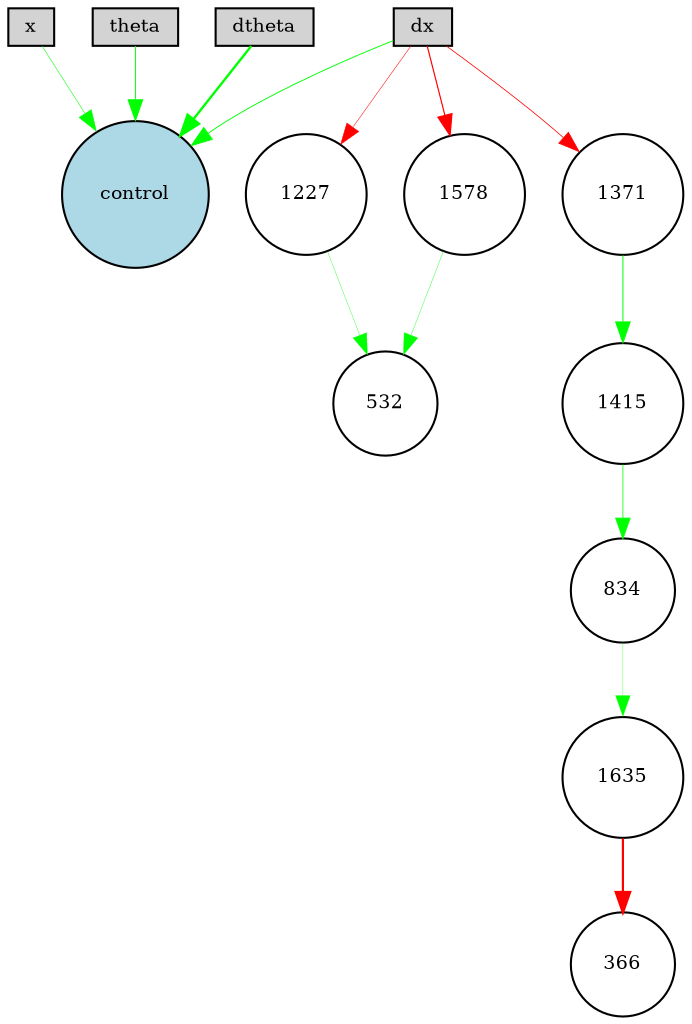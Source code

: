 digraph {
	node [fontsize=9 height=0.2 shape=circle width=0.2]
	x [fillcolor=lightgray shape=box style=filled]
	dx [fillcolor=lightgray shape=box style=filled]
	theta [fillcolor=lightgray shape=box style=filled]
	dtheta [fillcolor=lightgray shape=box style=filled]
	control [fillcolor=lightblue style=filled]
	x -> control [color=green penwidth=0.2613772578350895 style=solid]
	dtheta -> control [color=green penwidth=1.132280268095886 style=solid]
	dx -> control [color=green penwidth=0.4419930333974921 style=solid]
	theta -> control [color=green penwidth=0.4644590628874582 style=solid]
	dx -> 1227 [color=red penwidth=0.24847682837935423 style=solid]
	1227 -> 532 [color=green penwidth=0.16733598069347655 style=solid]
	dx -> 1371 [color=red penwidth=0.37330240918892377 style=solid]
	1371 -> 1415 [color=green penwidth=0.47775596256376385 style=solid]
	1415 -> 834 [color=green penwidth=0.3724554086445272 style=solid]
	dx -> 1578 [color=red penwidth=0.5631476378235563 style=solid]
	1578 -> 532 [color=green penwidth=0.1815868722900834 style=solid]
	834 -> 1635 [color=green penwidth=0.14926185690563853 style=solid]
	1635 -> 366 [color=red penwidth=1.0461927489654301 style=solid]
}
